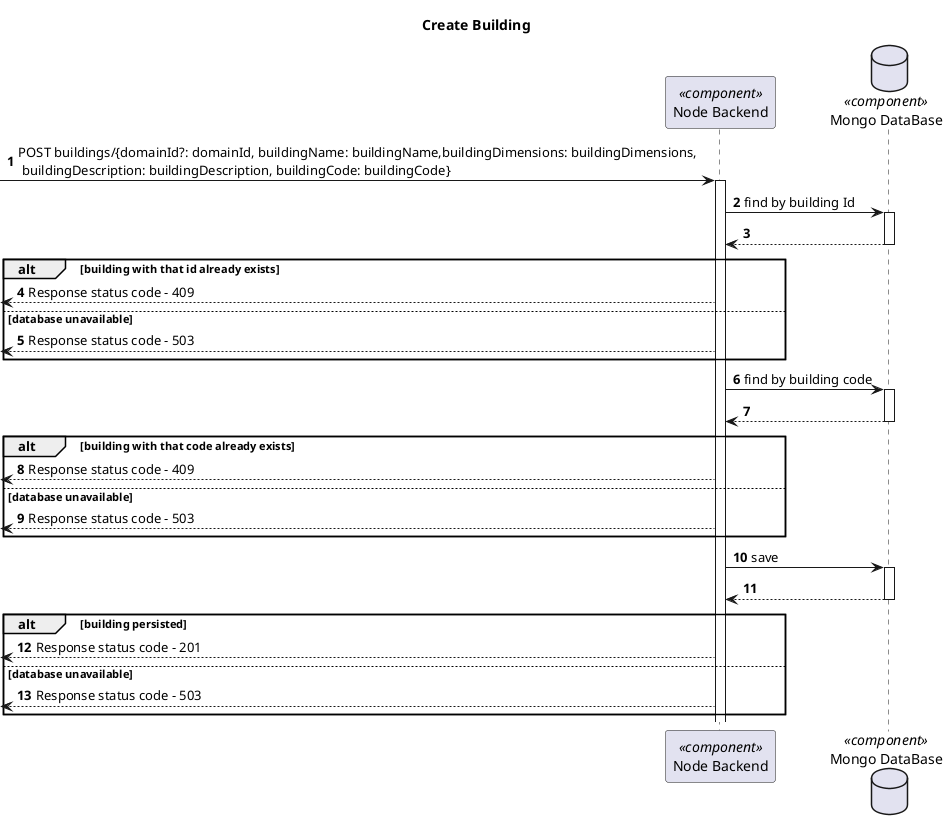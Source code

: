 @startuml Process View - Level 3

autonumber
skinparam packageStyle rect

title Create Building

participant "Node Backend" as BE <<component>>
database "Mongo DataBase" as DB <<component>>

-> BE: POST buildings/{domainId?: domainId, buildingName: buildingName,buildingDimensions: buildingDimensions,\n buildingDescription: buildingDescription, buildingCode: buildingCode}

'Find by Domain ID'
activate BE
BE -> DB: find by building Id
activate DB
DB --> BE:
deactivate DB

alt building with that id already exists
  <-- BE: Response status code - 409
else database unavailable
  <-- BE: Response status code - 503
end

'Find by Building Code'
activate BE
BE -> DB: find by building code
activate DB
DB --> BE:
deactivate DB

alt building with that code already exists
  <-- BE: Response status code - 409
else database unavailable
  <-- BE: Response status code - 503
end


activate BE

BE -> DB: save

activate DB

DB --> BE:

deactivate DB

alt building persisted

  <-- BE: Response status code - 201

else database unavailable

  <-- BE: Response status code - 503

end

@enduml
